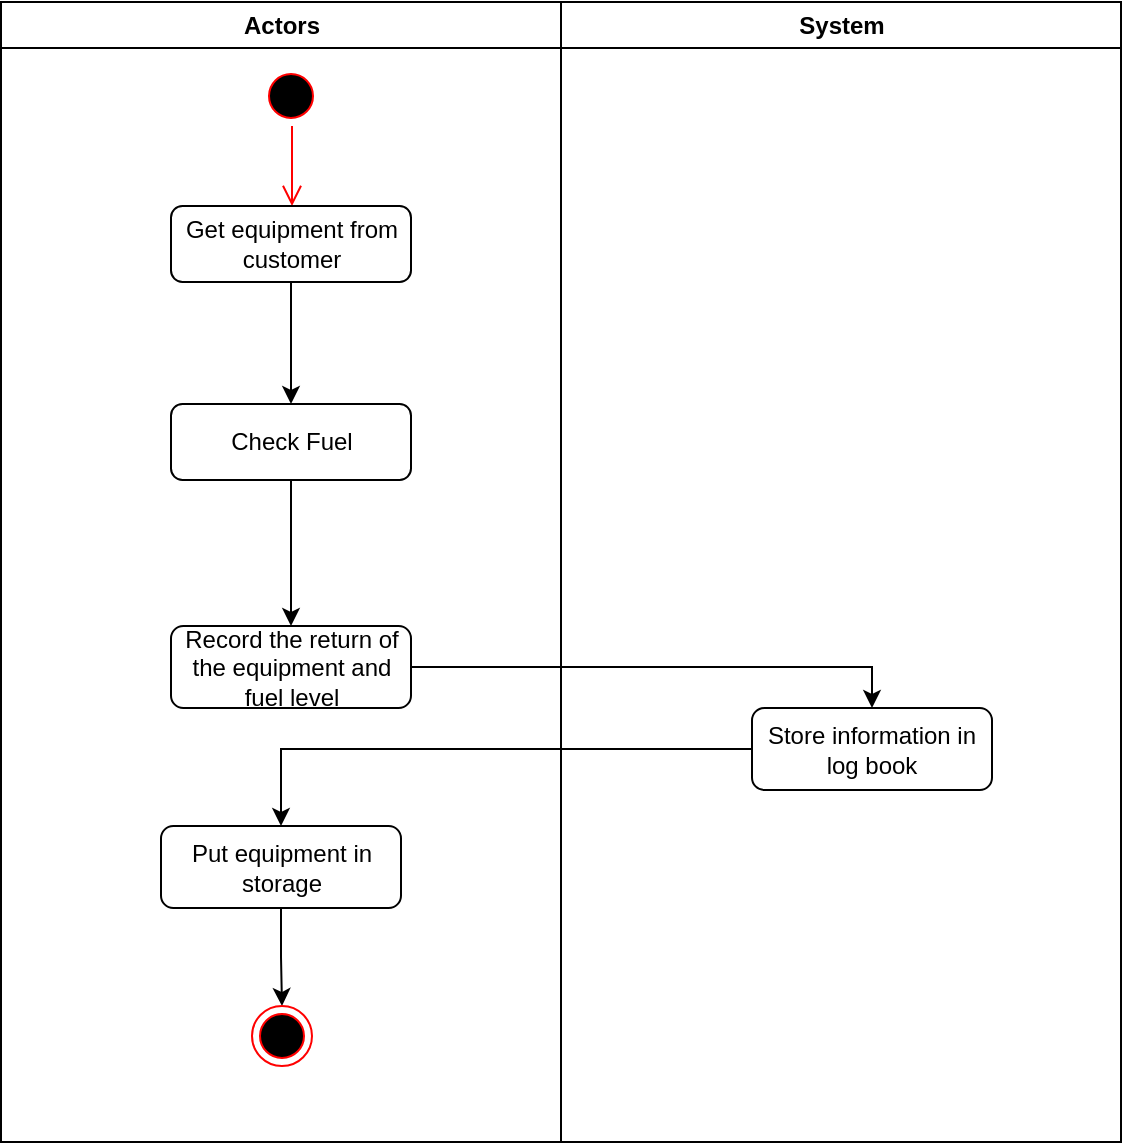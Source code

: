 <mxfile version="10.6.1" type="github"><diagram name="Page-1" id="e7e014a7-5840-1c2e-5031-d8a46d1fe8dd"><mxGraphModel dx="893" dy="754" grid="1" gridSize="10" guides="1" tooltips="1" connect="1" arrows="1" fold="1" page="1" pageScale="1" pageWidth="1169" pageHeight="826" background="#ffffff" math="0" shadow="0"><root><mxCell id="0"/><mxCell id="1" parent="0"/><mxCell id="2" value="Actors" style="swimlane;whiteSpace=wrap" parent="1" vertex="1"><mxGeometry x="164.5" y="128" width="280" height="570" as="geometry"/></mxCell><mxCell id="5" value="" style="ellipse;shape=startState;fillColor=#000000;strokeColor=#ff0000;" parent="2" vertex="1"><mxGeometry x="130" y="32" width="30" height="30" as="geometry"/></mxCell><mxCell id="6" value="" style="edgeStyle=elbowEdgeStyle;elbow=horizontal;verticalAlign=bottom;endArrow=open;endSize=8;strokeColor=#FF0000;endFill=1;rounded=0" parent="2" source="5" edge="1"><mxGeometry x="130" y="32" as="geometry"><mxPoint x="145.5" y="102" as="targetPoint"/></mxGeometry></mxCell><mxCell id="uIDD-POcde26h359D2YR-43" value="" style="edgeStyle=orthogonalEdgeStyle;rounded=0;orthogonalLoop=1;jettySize=auto;html=1;" edge="1" parent="2" source="uIDD-POcde26h359D2YR-41" target="uIDD-POcde26h359D2YR-42"><mxGeometry relative="1" as="geometry"/></mxCell><mxCell id="uIDD-POcde26h359D2YR-41" value="Get equipment from customer" style="rounded=1;whiteSpace=wrap;html=1;" vertex="1" parent="2"><mxGeometry x="85" y="102" width="120" height="38" as="geometry"/></mxCell><mxCell id="uIDD-POcde26h359D2YR-45" value="" style="edgeStyle=orthogonalEdgeStyle;rounded=0;orthogonalLoop=1;jettySize=auto;html=1;" edge="1" parent="2" source="uIDD-POcde26h359D2YR-42" target="uIDD-POcde26h359D2YR-44"><mxGeometry relative="1" as="geometry"/></mxCell><mxCell id="uIDD-POcde26h359D2YR-42" value="Check Fuel" style="rounded=1;whiteSpace=wrap;html=1;" vertex="1" parent="2"><mxGeometry x="85" y="201" width="120" height="38" as="geometry"/></mxCell><mxCell id="uIDD-POcde26h359D2YR-44" value="Record the return of the equipment and fuel level" style="rounded=1;whiteSpace=wrap;html=1;" vertex="1" parent="2"><mxGeometry x="85" y="312" width="120" height="41" as="geometry"/></mxCell><mxCell id="uIDD-POcde26h359D2YR-54" style="edgeStyle=orthogonalEdgeStyle;rounded=0;orthogonalLoop=1;jettySize=auto;html=1;exitX=0.5;exitY=1;exitDx=0;exitDy=0;entryX=0.5;entryY=0;entryDx=0;entryDy=0;" edge="1" parent="2" source="uIDD-POcde26h359D2YR-48" target="uIDD-POcde26h359D2YR-53"><mxGeometry relative="1" as="geometry"/></mxCell><mxCell id="uIDD-POcde26h359D2YR-48" value="Put equipment in storage" style="rounded=1;whiteSpace=wrap;html=1;" vertex="1" parent="2"><mxGeometry x="80" y="412" width="120" height="41" as="geometry"/></mxCell><mxCell id="uIDD-POcde26h359D2YR-53" value="" style="ellipse;html=1;shape=endState;fillColor=#000000;strokeColor=#ff0000;" vertex="1" parent="2"><mxGeometry x="125.5" y="502" width="30" height="30" as="geometry"/></mxCell><mxCell id="3" value="System" style="swimlane;whiteSpace=wrap" parent="1" vertex="1"><mxGeometry x="444.5" y="128" width="280" height="570" as="geometry"/></mxCell><mxCell id="uIDD-POcde26h359D2YR-46" value="Store information in log book" style="rounded=1;whiteSpace=wrap;html=1;" vertex="1" parent="3"><mxGeometry x="95.5" y="353" width="120" height="41" as="geometry"/></mxCell><mxCell id="uIDD-POcde26h359D2YR-47" value="" style="edgeStyle=orthogonalEdgeStyle;rounded=0;orthogonalLoop=1;jettySize=auto;html=1;" edge="1" parent="1" source="uIDD-POcde26h359D2YR-44" target="uIDD-POcde26h359D2YR-46"><mxGeometry relative="1" as="geometry"><Array as="points"><mxPoint x="600" y="461"/></Array></mxGeometry></mxCell><mxCell id="uIDD-POcde26h359D2YR-49" value="" style="edgeStyle=orthogonalEdgeStyle;rounded=0;orthogonalLoop=1;jettySize=auto;html=1;" edge="1" parent="1" source="uIDD-POcde26h359D2YR-46" target="uIDD-POcde26h359D2YR-48"><mxGeometry relative="1" as="geometry"/></mxCell></root></mxGraphModel></diagram></mxfile>